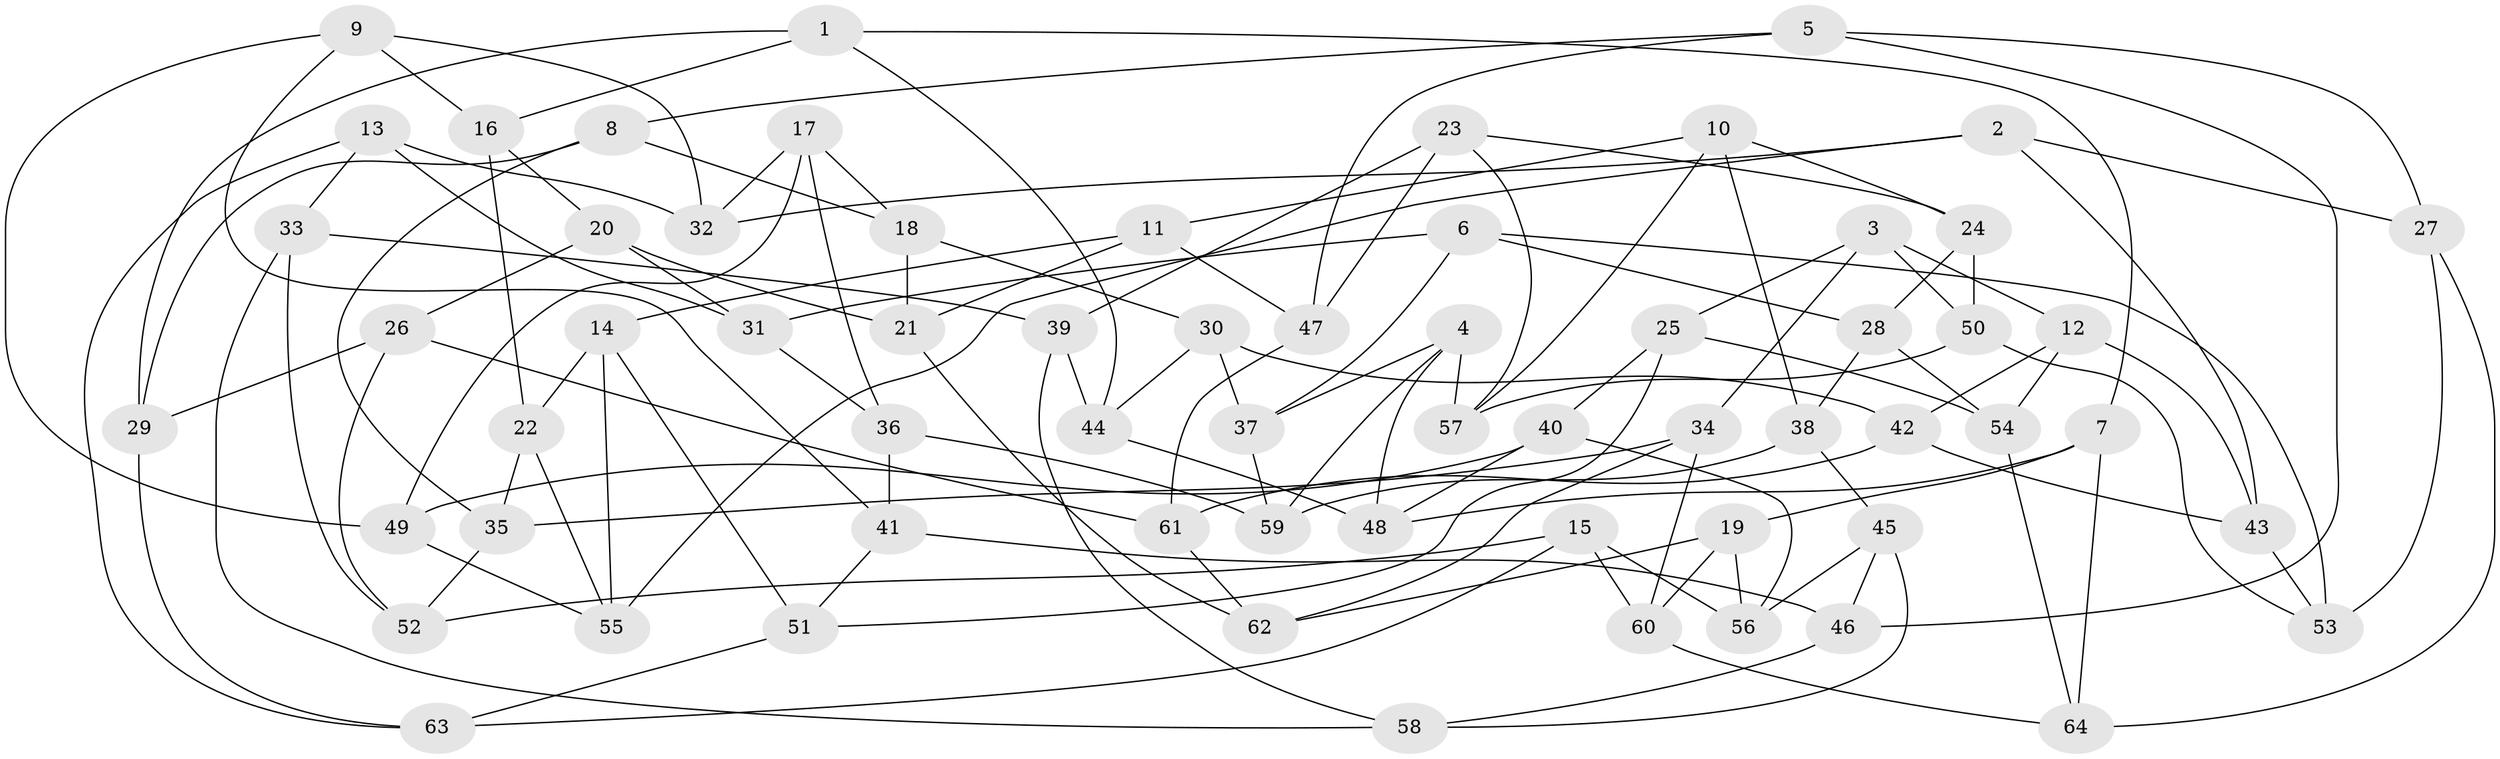 // Generated by graph-tools (version 1.1) at 2025/11/02/27/25 16:11:45]
// undirected, 64 vertices, 128 edges
graph export_dot {
graph [start="1"]
  node [color=gray90,style=filled];
  1;
  2;
  3;
  4;
  5;
  6;
  7;
  8;
  9;
  10;
  11;
  12;
  13;
  14;
  15;
  16;
  17;
  18;
  19;
  20;
  21;
  22;
  23;
  24;
  25;
  26;
  27;
  28;
  29;
  30;
  31;
  32;
  33;
  34;
  35;
  36;
  37;
  38;
  39;
  40;
  41;
  42;
  43;
  44;
  45;
  46;
  47;
  48;
  49;
  50;
  51;
  52;
  53;
  54;
  55;
  56;
  57;
  58;
  59;
  60;
  61;
  62;
  63;
  64;
  1 -- 29;
  1 -- 44;
  1 -- 7;
  1 -- 16;
  2 -- 43;
  2 -- 55;
  2 -- 27;
  2 -- 32;
  3 -- 34;
  3 -- 12;
  3 -- 25;
  3 -- 50;
  4 -- 37;
  4 -- 59;
  4 -- 57;
  4 -- 48;
  5 -- 46;
  5 -- 47;
  5 -- 8;
  5 -- 27;
  6 -- 37;
  6 -- 31;
  6 -- 53;
  6 -- 28;
  7 -- 64;
  7 -- 19;
  7 -- 48;
  8 -- 35;
  8 -- 29;
  8 -- 18;
  9 -- 32;
  9 -- 16;
  9 -- 49;
  9 -- 41;
  10 -- 11;
  10 -- 57;
  10 -- 24;
  10 -- 38;
  11 -- 14;
  11 -- 21;
  11 -- 47;
  12 -- 43;
  12 -- 54;
  12 -- 42;
  13 -- 33;
  13 -- 63;
  13 -- 32;
  13 -- 31;
  14 -- 22;
  14 -- 51;
  14 -- 55;
  15 -- 52;
  15 -- 63;
  15 -- 56;
  15 -- 60;
  16 -- 22;
  16 -- 20;
  17 -- 49;
  17 -- 36;
  17 -- 18;
  17 -- 32;
  18 -- 30;
  18 -- 21;
  19 -- 60;
  19 -- 62;
  19 -- 56;
  20 -- 21;
  20 -- 26;
  20 -- 31;
  21 -- 62;
  22 -- 55;
  22 -- 35;
  23 -- 24;
  23 -- 47;
  23 -- 39;
  23 -- 57;
  24 -- 28;
  24 -- 50;
  25 -- 54;
  25 -- 40;
  25 -- 51;
  26 -- 29;
  26 -- 61;
  26 -- 52;
  27 -- 53;
  27 -- 64;
  28 -- 38;
  28 -- 54;
  29 -- 63;
  30 -- 37;
  30 -- 44;
  30 -- 42;
  31 -- 36;
  33 -- 39;
  33 -- 58;
  33 -- 52;
  34 -- 62;
  34 -- 60;
  34 -- 35;
  35 -- 52;
  36 -- 59;
  36 -- 41;
  37 -- 59;
  38 -- 45;
  38 -- 59;
  39 -- 58;
  39 -- 44;
  40 -- 56;
  40 -- 48;
  40 -- 49;
  41 -- 51;
  41 -- 46;
  42 -- 61;
  42 -- 43;
  43 -- 53;
  44 -- 48;
  45 -- 56;
  45 -- 58;
  45 -- 46;
  46 -- 58;
  47 -- 61;
  49 -- 55;
  50 -- 57;
  50 -- 53;
  51 -- 63;
  54 -- 64;
  60 -- 64;
  61 -- 62;
}
